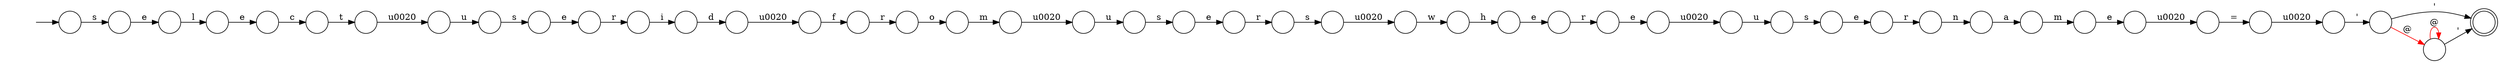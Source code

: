 digraph Automaton {
  rankdir = LR;
  0 [shape=circle,label=""];
  0 -> 4 [label="e"]
  1 [shape=circle,label=""];
  1 -> 21 [label="n"]
  2 [shape=circle,label=""];
  2 -> 6 [label="\u0020"]
  3 [shape=circle,label=""];
  3 -> 14 [label="c"]
  4 [shape=circle,label=""];
  4 -> 28 [label="r"]
  5 [shape=circle,label=""];
  5 -> 40 [label="r"]
  6 [shape=circle,label=""];
  6 -> 25 [label="u"]
  7 [shape=circle,label=""];
  7 -> 11 [label="f"]
  8 [shape=circle,label=""];
  8 -> 18 [label="o"]
  9 [shape=doublecircle,label=""];
  10 [shape=circle,label=""];
  10 -> 22 [label="="]
  11 [shape=circle,label=""];
  11 -> 8 [label="r"]
  12 [shape=circle,label=""];
  12 -> 17 [label="@",color=red]
  12 -> 9 [label="'"]
  13 [shape=circle,label=""];
  13 -> 15 [label="\u0020"]
  14 [shape=circle,label=""];
  14 -> 2 [label="t"]
  15 [shape=circle,label=""];
  15 -> 29 [label="u"]
  16 [shape=circle,label=""];
  16 -> 37 [label="u"]
  17 [shape=circle,label=""];
  17 -> 17 [label="@",color=red]
  17 -> 9 [label="'"]
  18 [shape=circle,label=""];
  18 -> 30 [label="m"]
  19 [shape=circle,label=""];
  19 -> 43 [label="d"]
  20 [shape=circle,label=""];
  20 -> 42 [label="e"]
  21 [shape=circle,label=""];
  21 -> 35 [label="a"]
  22 [shape=circle,label=""];
  22 -> 38 [label="\u0020"]
  23 [shape=circle,label=""];
  23 -> 34 [label="e"]
  24 [shape=circle,label=""];
  24 -> 27 [label="e"]
  25 [shape=circle,label=""];
  25 -> 26 [label="s"]
  26 [shape=circle,label=""];
  26 -> 5 [label="e"]
  27 [shape=circle,label=""];
  27 -> 10 [label="\u0020"]
  28 [shape=circle,label=""];
  28 -> 13 [label="e"]
  29 [shape=circle,label=""];
  29 -> 23 [label="s"]
  30 [shape=circle,label=""];
  30 -> 16 [label="\u0020"]
  31 [shape=circle,label=""];
  31 -> 33 [label="e"]
  32 [shape=circle,label=""];
  32 -> 45 [label="s"]
  33 [shape=circle,label=""];
  33 -> 32 [label="r"]
  34 [shape=circle,label=""];
  34 -> 1 [label="r"]
  35 [shape=circle,label=""];
  35 -> 24 [label="m"]
  36 [shape=circle,label=""];
  initial [shape=plaintext,label=""];
  initial -> 36
  36 -> 20 [label="s"]
  37 [shape=circle,label=""];
  37 -> 31 [label="s"]
  38 [shape=circle,label=""];
  38 -> 12 [label="'"]
  39 [shape=circle,label=""];
  39 -> 44 [label="w"]
  40 [shape=circle,label=""];
  40 -> 19 [label="i"]
  41 [shape=circle,label=""];
  41 -> 3 [label="e"]
  42 [shape=circle,label=""];
  42 -> 41 [label="l"]
  43 [shape=circle,label=""];
  43 -> 7 [label="\u0020"]
  44 [shape=circle,label=""];
  44 -> 0 [label="h"]
  45 [shape=circle,label=""];
  45 -> 39 [label="\u0020"]
}
